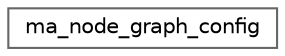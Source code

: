 digraph "Graphical Class Hierarchy"
{
 // LATEX_PDF_SIZE
  bgcolor="transparent";
  edge [fontname=Helvetica,fontsize=10,labelfontname=Helvetica,labelfontsize=10];
  node [fontname=Helvetica,fontsize=10,shape=box,height=0.2,width=0.4];
  rankdir="LR";
  Node0 [id="Node000000",label="ma_node_graph_config",height=0.2,width=0.4,color="grey40", fillcolor="white", style="filled",URL="$structma__node__graph__config.html",tooltip=" "];
}
